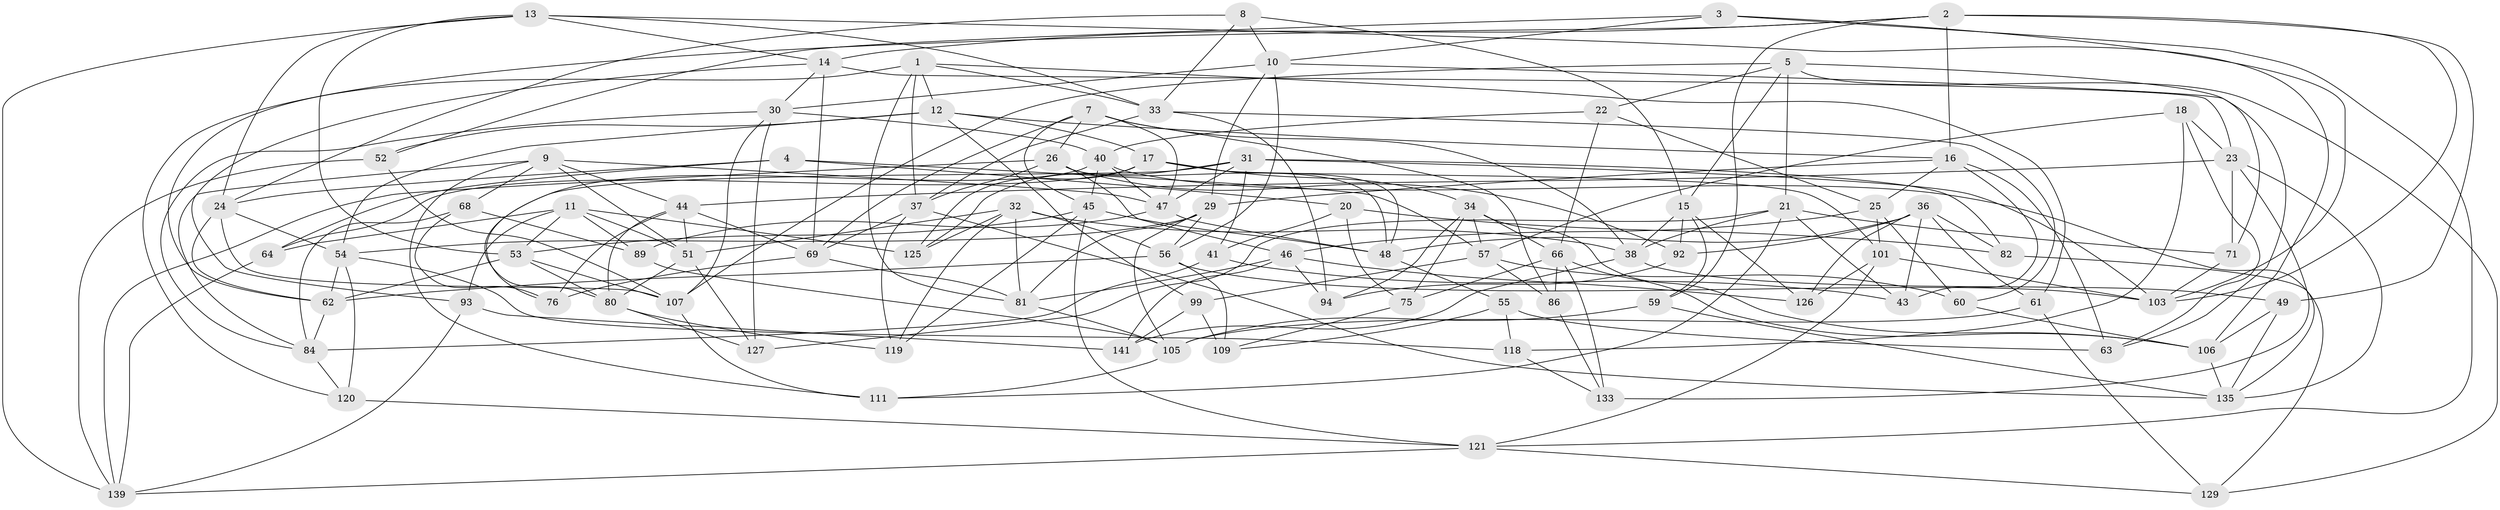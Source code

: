 // Generated by graph-tools (version 1.1) at 2025/24/03/03/25 07:24:31]
// undirected, 90 vertices, 231 edges
graph export_dot {
graph [start="1"]
  node [color=gray90,style=filled];
  1 [super="+108"];
  2 [super="+114"];
  3;
  4;
  5 [super="+6"];
  7 [super="+70"];
  8;
  9 [super="+19"];
  10 [super="+122"];
  11 [super="+88"];
  12 [super="+35"];
  13 [super="+27"];
  14 [super="+100"];
  15 [super="+90"];
  16 [super="+28"];
  17 [super="+58"];
  18;
  20;
  21 [super="+72"];
  22;
  23 [super="+112"];
  24 [super="+83"];
  25 [super="+73"];
  26 [super="+67"];
  29 [super="+91"];
  30 [super="+123"];
  31 [super="+42"];
  32 [super="+39"];
  33 [super="+78"];
  34 [super="+98"];
  36 [super="+97"];
  37 [super="+131"];
  38 [super="+104"];
  40 [super="+85"];
  41;
  43;
  44 [super="+65"];
  45 [super="+50"];
  46 [super="+102"];
  47 [super="+77"];
  48 [super="+110"];
  49;
  51 [super="+96"];
  52;
  53 [super="+140"];
  54 [super="+130"];
  55;
  56 [super="+79"];
  57 [super="+132"];
  59;
  60;
  61;
  62 [super="+138"];
  63;
  64;
  66 [super="+87"];
  68;
  69 [super="+74"];
  71;
  75;
  76;
  80 [super="+95"];
  81 [super="+117"];
  82;
  84 [super="+116"];
  86;
  89;
  92;
  93;
  94;
  99;
  101 [super="+134"];
  103 [super="+115"];
  105 [super="+136"];
  106 [super="+113"];
  107 [super="+124"];
  109;
  111;
  118;
  119;
  120;
  121 [super="+128"];
  125;
  126;
  127;
  129;
  133;
  135 [super="+137"];
  139 [super="+142"];
  141;
  1 -- 33;
  1 -- 37;
  1 -- 12;
  1 -- 62;
  1 -- 81;
  1 -- 61;
  2 -- 49;
  2 -- 14;
  2 -- 120;
  2 -- 59;
  2 -- 103;
  2 -- 16;
  3 -- 52;
  3 -- 103;
  3 -- 121;
  3 -- 10;
  4 -- 24;
  4 -- 64;
  4 -- 20;
  4 -- 57;
  5 -- 22;
  5 -- 71;
  5 -- 21;
  5 -- 129;
  5 -- 15;
  5 -- 107;
  7 -- 26;
  7 -- 86;
  7 -- 45;
  7 -- 38;
  7 -- 47;
  7 -- 69;
  8 -- 15;
  8 -- 24;
  8 -- 10;
  8 -- 33;
  9 -- 111;
  9 -- 51;
  9 -- 68;
  9 -- 47;
  9 -- 84;
  9 -- 44;
  10 -- 56;
  10 -- 63;
  10 -- 29;
  10 -- 30;
  11 -- 51;
  11 -- 93;
  11 -- 125;
  11 -- 64;
  11 -- 89;
  11 -- 53;
  12 -- 99;
  12 -- 54;
  12 -- 17;
  12 -- 52;
  12 -- 16;
  13 -- 53;
  13 -- 139;
  13 -- 33;
  13 -- 24;
  13 -- 106;
  13 -- 14;
  14 -- 23;
  14 -- 93;
  14 -- 30;
  14 -- 69;
  15 -- 126;
  15 -- 59;
  15 -- 92;
  15 -- 38;
  16 -- 43;
  16 -- 63;
  16 -- 29;
  16 -- 25;
  17 -- 101;
  17 -- 48;
  17 -- 64;
  17 -- 125;
  17 -- 34;
  18 -- 57;
  18 -- 63;
  18 -- 23;
  18 -- 118;
  20 -- 75;
  20 -- 41;
  20 -- 82;
  21 -- 43;
  21 -- 127;
  21 -- 111;
  21 -- 71;
  21 -- 38;
  22 -- 25;
  22 -- 66;
  22 -- 40;
  23 -- 71;
  23 -- 135;
  23 -- 133;
  23 -- 44;
  24 -- 62;
  24 -- 107;
  24 -- 54;
  25 -- 101 [weight=2];
  25 -- 60;
  25 -- 46;
  26 -- 92;
  26 -- 37;
  26 -- 46;
  26 -- 48;
  26 -- 139;
  29 -- 56;
  29 -- 105;
  29 -- 54;
  29 -- 81;
  30 -- 107;
  30 -- 84;
  30 -- 127;
  30 -- 40;
  31 -- 76;
  31 -- 103;
  31 -- 125;
  31 -- 41;
  31 -- 82;
  31 -- 47;
  32 -- 119;
  32 -- 56;
  32 -- 51;
  32 -- 81;
  32 -- 125;
  32 -- 38;
  33 -- 37;
  33 -- 94;
  33 -- 60;
  34 -- 75;
  34 -- 94;
  34 -- 66;
  34 -- 57;
  34 -- 106;
  36 -- 82;
  36 -- 43;
  36 -- 48;
  36 -- 61;
  36 -- 126;
  36 -- 92;
  37 -- 119;
  37 -- 69;
  37 -- 135;
  38 -- 49;
  38 -- 141;
  40 -- 80;
  40 -- 45;
  40 -- 135;
  40 -- 47;
  41 -- 43;
  41 -- 84;
  44 -- 76;
  44 -- 80;
  44 -- 51;
  44 -- 69;
  45 -- 53;
  45 -- 119;
  45 -- 48;
  45 -- 121;
  46 -- 126;
  46 -- 94;
  46 -- 141;
  46 -- 81;
  47 -- 48;
  47 -- 89;
  48 -- 55;
  49 -- 135;
  49 -- 106;
  51 -- 127;
  51 -- 80;
  52 -- 139;
  52 -- 107;
  53 -- 62;
  53 -- 107;
  53 -- 80;
  54 -- 118;
  54 -- 62;
  54 -- 120;
  55 -- 109;
  55 -- 118;
  55 -- 63;
  56 -- 109;
  56 -- 62;
  56 -- 103;
  57 -- 60;
  57 -- 99;
  57 -- 86;
  59 -- 135;
  59 -- 105;
  60 -- 106;
  61 -- 129;
  61 -- 105;
  62 -- 84;
  64 -- 139;
  66 -- 133;
  66 -- 106;
  66 -- 75;
  66 -- 86;
  68 -- 89;
  68 -- 76;
  68 -- 84;
  69 -- 81;
  69 -- 76;
  71 -- 103;
  75 -- 109;
  80 -- 127;
  80 -- 119;
  81 -- 105;
  82 -- 129;
  84 -- 120;
  86 -- 133;
  89 -- 105;
  92 -- 94;
  93 -- 139;
  93 -- 141;
  99 -- 141;
  99 -- 109;
  101 -- 121;
  101 -- 126;
  101 -- 103;
  105 -- 111;
  106 -- 135;
  107 -- 111;
  118 -- 133;
  120 -- 121;
  121 -- 139;
  121 -- 129;
}
